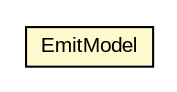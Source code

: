 #!/usr/local/bin/dot
#
# Class diagram 
# Generated by UMLGraph version R5_6-24-gf6e263 (http://www.umlgraph.org/)
#

digraph G {
	edge [fontname="arial",fontsize=10,labelfontname="arial",labelfontsize=10];
	node [fontname="arial",fontsize=10,shape=plaintext];
	nodesep=0.25;
	ranksep=0.5;
	// net.trajano.jetng.apt.internal.EmitModel
	c27 [label=<<table title="net.trajano.jetng.apt.internal.EmitModel" border="0" cellborder="1" cellspacing="0" cellpadding="2" port="p" bgcolor="lemonChiffon" href="./EmitModel.html">
		<tr><td><table border="0" cellspacing="0" cellpadding="1">
<tr><td align="center" balign="center"> EmitModel </td></tr>
		</table></td></tr>
		</table>>, URL="./EmitModel.html", fontname="arial", fontcolor="black", fontsize=10.0];
}

